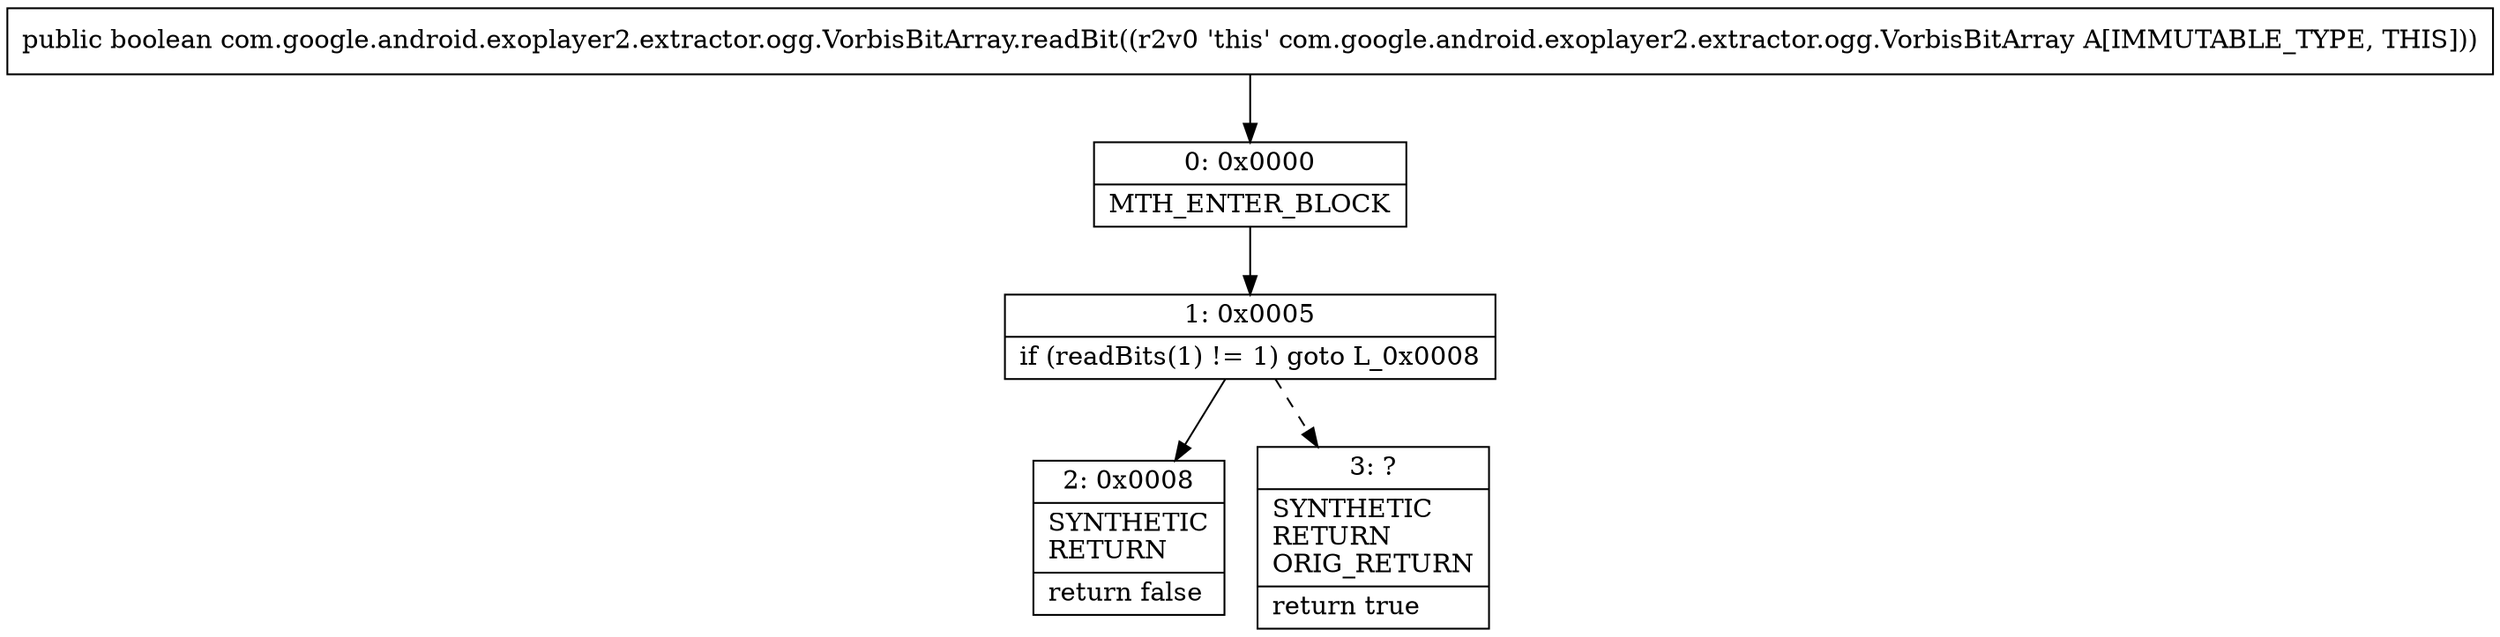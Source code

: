 digraph "CFG forcom.google.android.exoplayer2.extractor.ogg.VorbisBitArray.readBit()Z" {
Node_0 [shape=record,label="{0\:\ 0x0000|MTH_ENTER_BLOCK\l}"];
Node_1 [shape=record,label="{1\:\ 0x0005|if (readBits(1) != 1) goto L_0x0008\l}"];
Node_2 [shape=record,label="{2\:\ 0x0008|SYNTHETIC\lRETURN\l|return false\l}"];
Node_3 [shape=record,label="{3\:\ ?|SYNTHETIC\lRETURN\lORIG_RETURN\l|return true\l}"];
MethodNode[shape=record,label="{public boolean com.google.android.exoplayer2.extractor.ogg.VorbisBitArray.readBit((r2v0 'this' com.google.android.exoplayer2.extractor.ogg.VorbisBitArray A[IMMUTABLE_TYPE, THIS])) }"];
MethodNode -> Node_0;
Node_0 -> Node_1;
Node_1 -> Node_2;
Node_1 -> Node_3[style=dashed];
}

